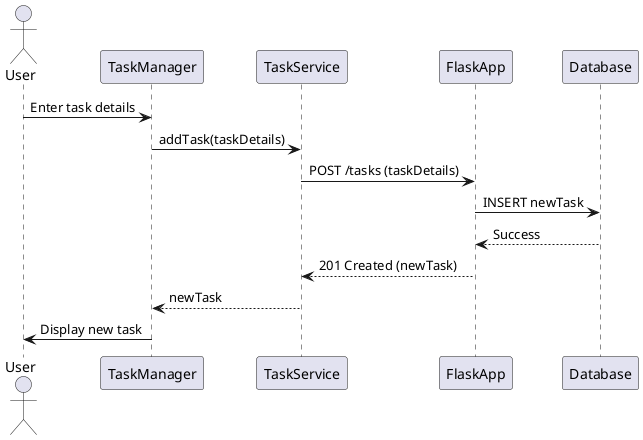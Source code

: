@startuml
actor User

User -> TaskManager: Enter task details
TaskManager -> TaskService: addTask(taskDetails)
TaskService -> FlaskApp: POST /tasks (taskDetails)
FlaskApp -> Database: INSERT newTask
Database --> FlaskApp: Success
FlaskApp --> TaskService: 201 Created (newTask)
TaskService --> TaskManager: newTask
TaskManager -> User: Display new task
@enduml
